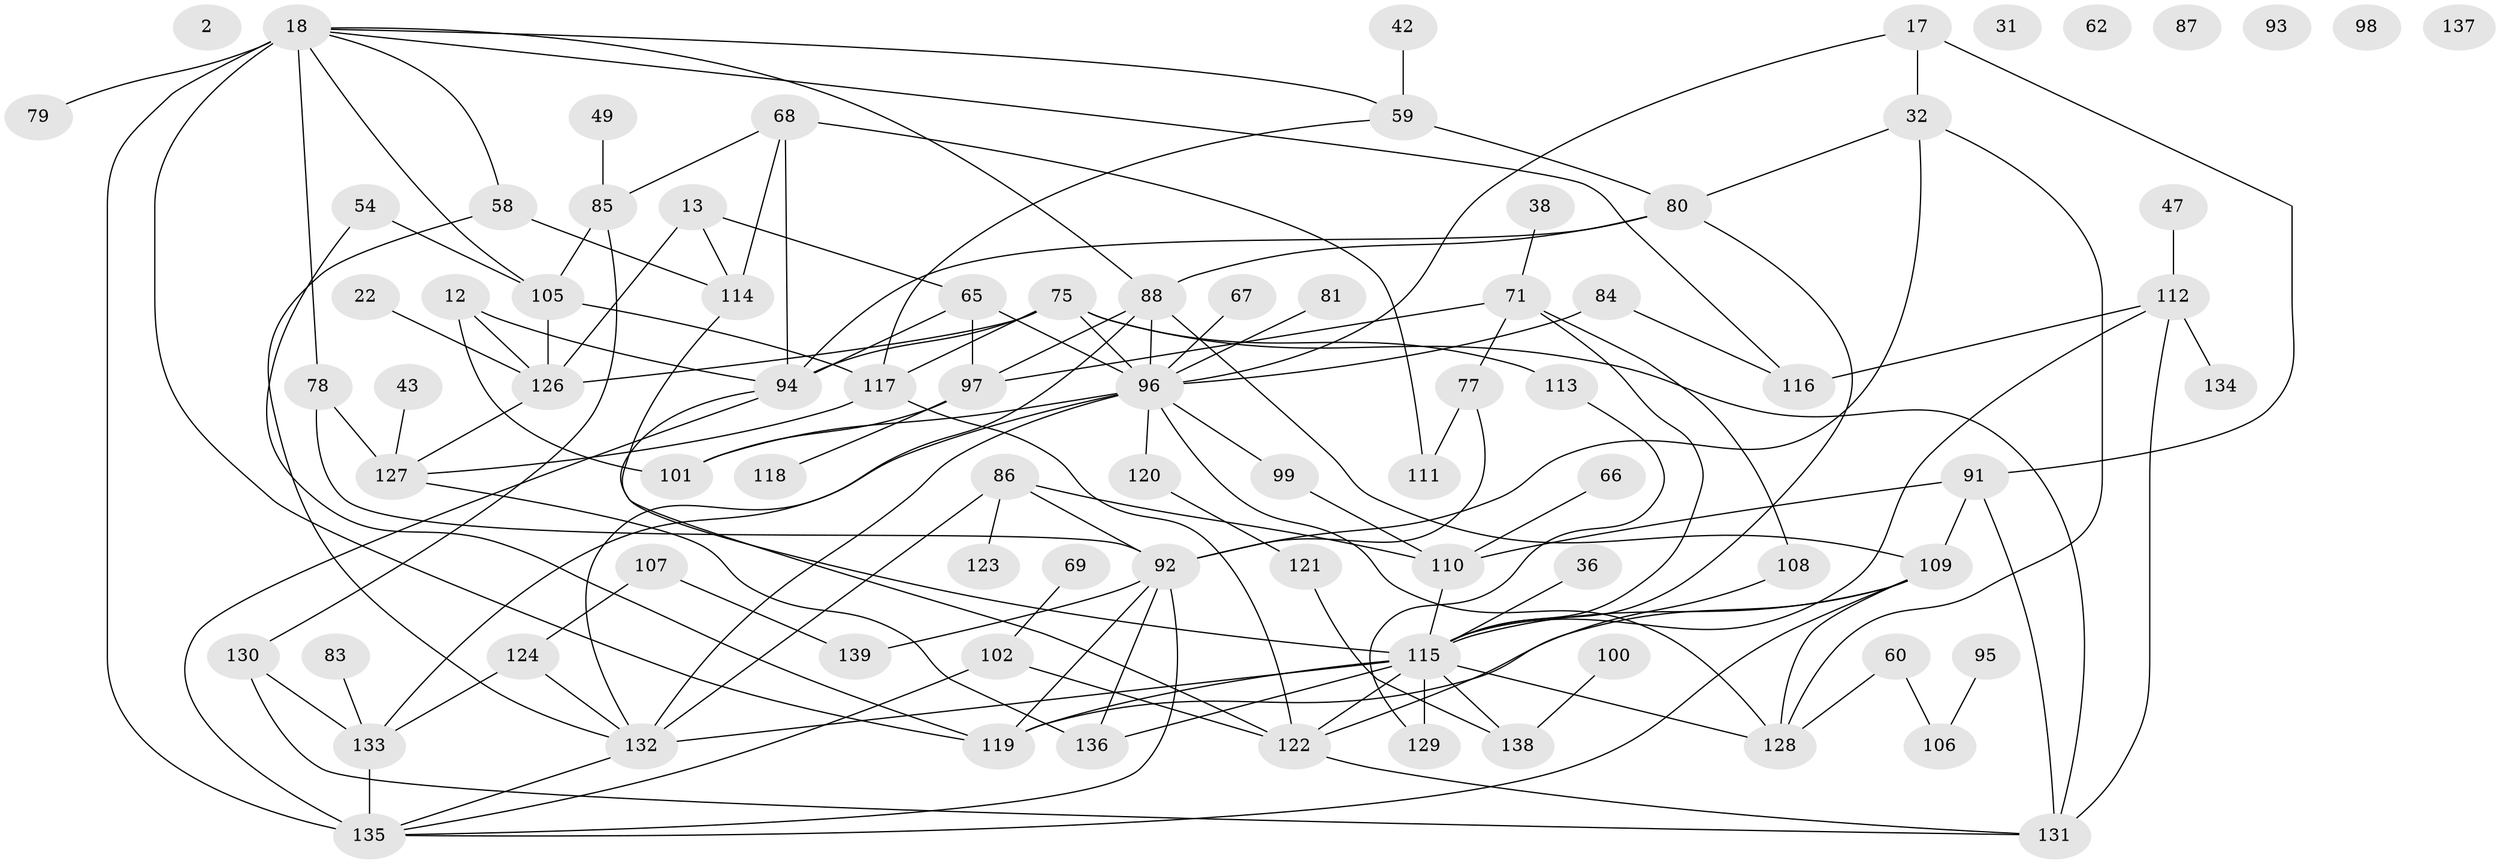 // original degree distribution, {4: 0.19424460431654678, 0: 0.050359712230215826, 5: 0.10071942446043165, 2: 0.16546762589928057, 7: 0.02877697841726619, 3: 0.2302158273381295, 1: 0.16546762589928057, 6: 0.050359712230215826, 9: 0.007194244604316547, 8: 0.007194244604316547}
// Generated by graph-tools (version 1.1) at 2025/42/03/04/25 21:42:50]
// undirected, 83 vertices, 135 edges
graph export_dot {
graph [start="1"]
  node [color=gray90,style=filled];
  2;
  12;
  13;
  17;
  18 [super="+8"];
  22;
  31;
  32 [super="+14"];
  36;
  38;
  42;
  43;
  47;
  49;
  54;
  58;
  59;
  60;
  62;
  65;
  66;
  67;
  68;
  69;
  71 [super="+45"];
  75 [super="+51"];
  77;
  78;
  79;
  80;
  81;
  83;
  84;
  85;
  86 [super="+23"];
  87;
  88 [super="+61"];
  91;
  92 [super="+70"];
  93;
  94 [super="+6+24+55+89"];
  95;
  96 [super="+37+73+1+7"];
  97 [super="+4"];
  98;
  99;
  100;
  101;
  102;
  105 [super="+25+44"];
  106;
  107;
  108;
  109 [super="+76+3"];
  110 [super="+40"];
  111;
  112 [super="+19+46"];
  113 [super="+103"];
  114;
  115 [super="+5+34+28+53+104"];
  116;
  117 [super="+9"];
  118;
  119 [super="+41"];
  120 [super="+16"];
  121;
  122;
  123;
  124;
  126 [super="+90"];
  127 [super="+27+82"];
  128 [super="+26"];
  129 [super="+29"];
  130;
  131 [super="+35"];
  132 [super="+30+56"];
  133 [super="+72"];
  134;
  135 [super="+125+74"];
  136;
  137;
  138;
  139;
  12 -- 101;
  12 -- 126 [weight=2];
  12 -- 94;
  13 -- 65;
  13 -- 114;
  13 -- 126 [weight=2];
  17 -- 32 [weight=2];
  17 -- 91;
  17 -- 96;
  18 -- 59;
  18 -- 78;
  18 -- 88;
  18 -- 116;
  18 -- 119 [weight=2];
  18 -- 58;
  18 -- 135 [weight=2];
  18 -- 79;
  18 -- 105;
  22 -- 126;
  32 -- 80;
  32 -- 92;
  32 -- 128;
  36 -- 115;
  38 -- 71;
  42 -- 59;
  43 -- 127;
  47 -- 112;
  49 -- 85;
  54 -- 119;
  54 -- 105;
  58 -- 114;
  58 -- 132;
  59 -- 80;
  59 -- 117;
  60 -- 106;
  60 -- 128;
  65 -- 97;
  65 -- 96;
  65 -- 94;
  66 -- 110;
  67 -- 96;
  68 -- 85;
  68 -- 111;
  68 -- 114;
  68 -- 94;
  69 -- 102;
  71 -- 97;
  71 -- 108;
  71 -- 77;
  71 -- 115;
  75 -- 94 [weight=3];
  75 -- 126;
  75 -- 113 [weight=3];
  75 -- 131;
  75 -- 117;
  75 -- 96 [weight=3];
  77 -- 92;
  77 -- 111;
  78 -- 92;
  78 -- 127;
  80 -- 115 [weight=2];
  80 -- 94 [weight=2];
  80 -- 88;
  81 -- 96;
  83 -- 133;
  84 -- 96;
  84 -- 116;
  85 -- 130;
  85 -- 105;
  86 -- 123;
  86 -- 92;
  86 -- 110;
  86 -- 132;
  88 -- 96 [weight=2];
  88 -- 109 [weight=2];
  88 -- 97;
  88 -- 132;
  91 -- 110;
  91 -- 109;
  91 -- 131;
  92 -- 119 [weight=2];
  92 -- 135;
  92 -- 136;
  92 -- 139;
  94 -- 135 [weight=2];
  94 -- 122;
  95 -- 106;
  96 -- 99;
  96 -- 133;
  96 -- 120;
  96 -- 101;
  96 -- 128;
  96 -- 132;
  97 -- 118;
  97 -- 101;
  99 -- 110;
  100 -- 138;
  102 -- 122;
  102 -- 135;
  105 -- 117;
  105 -- 126;
  107 -- 124;
  107 -- 139;
  108 -- 122;
  109 -- 128;
  109 -- 119 [weight=2];
  109 -- 135;
  109 -- 115;
  110 -- 115;
  112 -- 116;
  112 -- 134;
  112 -- 131;
  112 -- 115;
  113 -- 129;
  114 -- 115;
  115 -- 128;
  115 -- 129 [weight=4];
  115 -- 138;
  115 -- 132 [weight=2];
  115 -- 136;
  115 -- 119;
  115 -- 122;
  117 -- 122;
  117 -- 127 [weight=2];
  120 -- 121;
  121 -- 138;
  122 -- 131;
  124 -- 132;
  124 -- 133;
  126 -- 127;
  127 -- 136;
  130 -- 131;
  130 -- 133;
  132 -- 135;
  133 -- 135 [weight=2];
}
